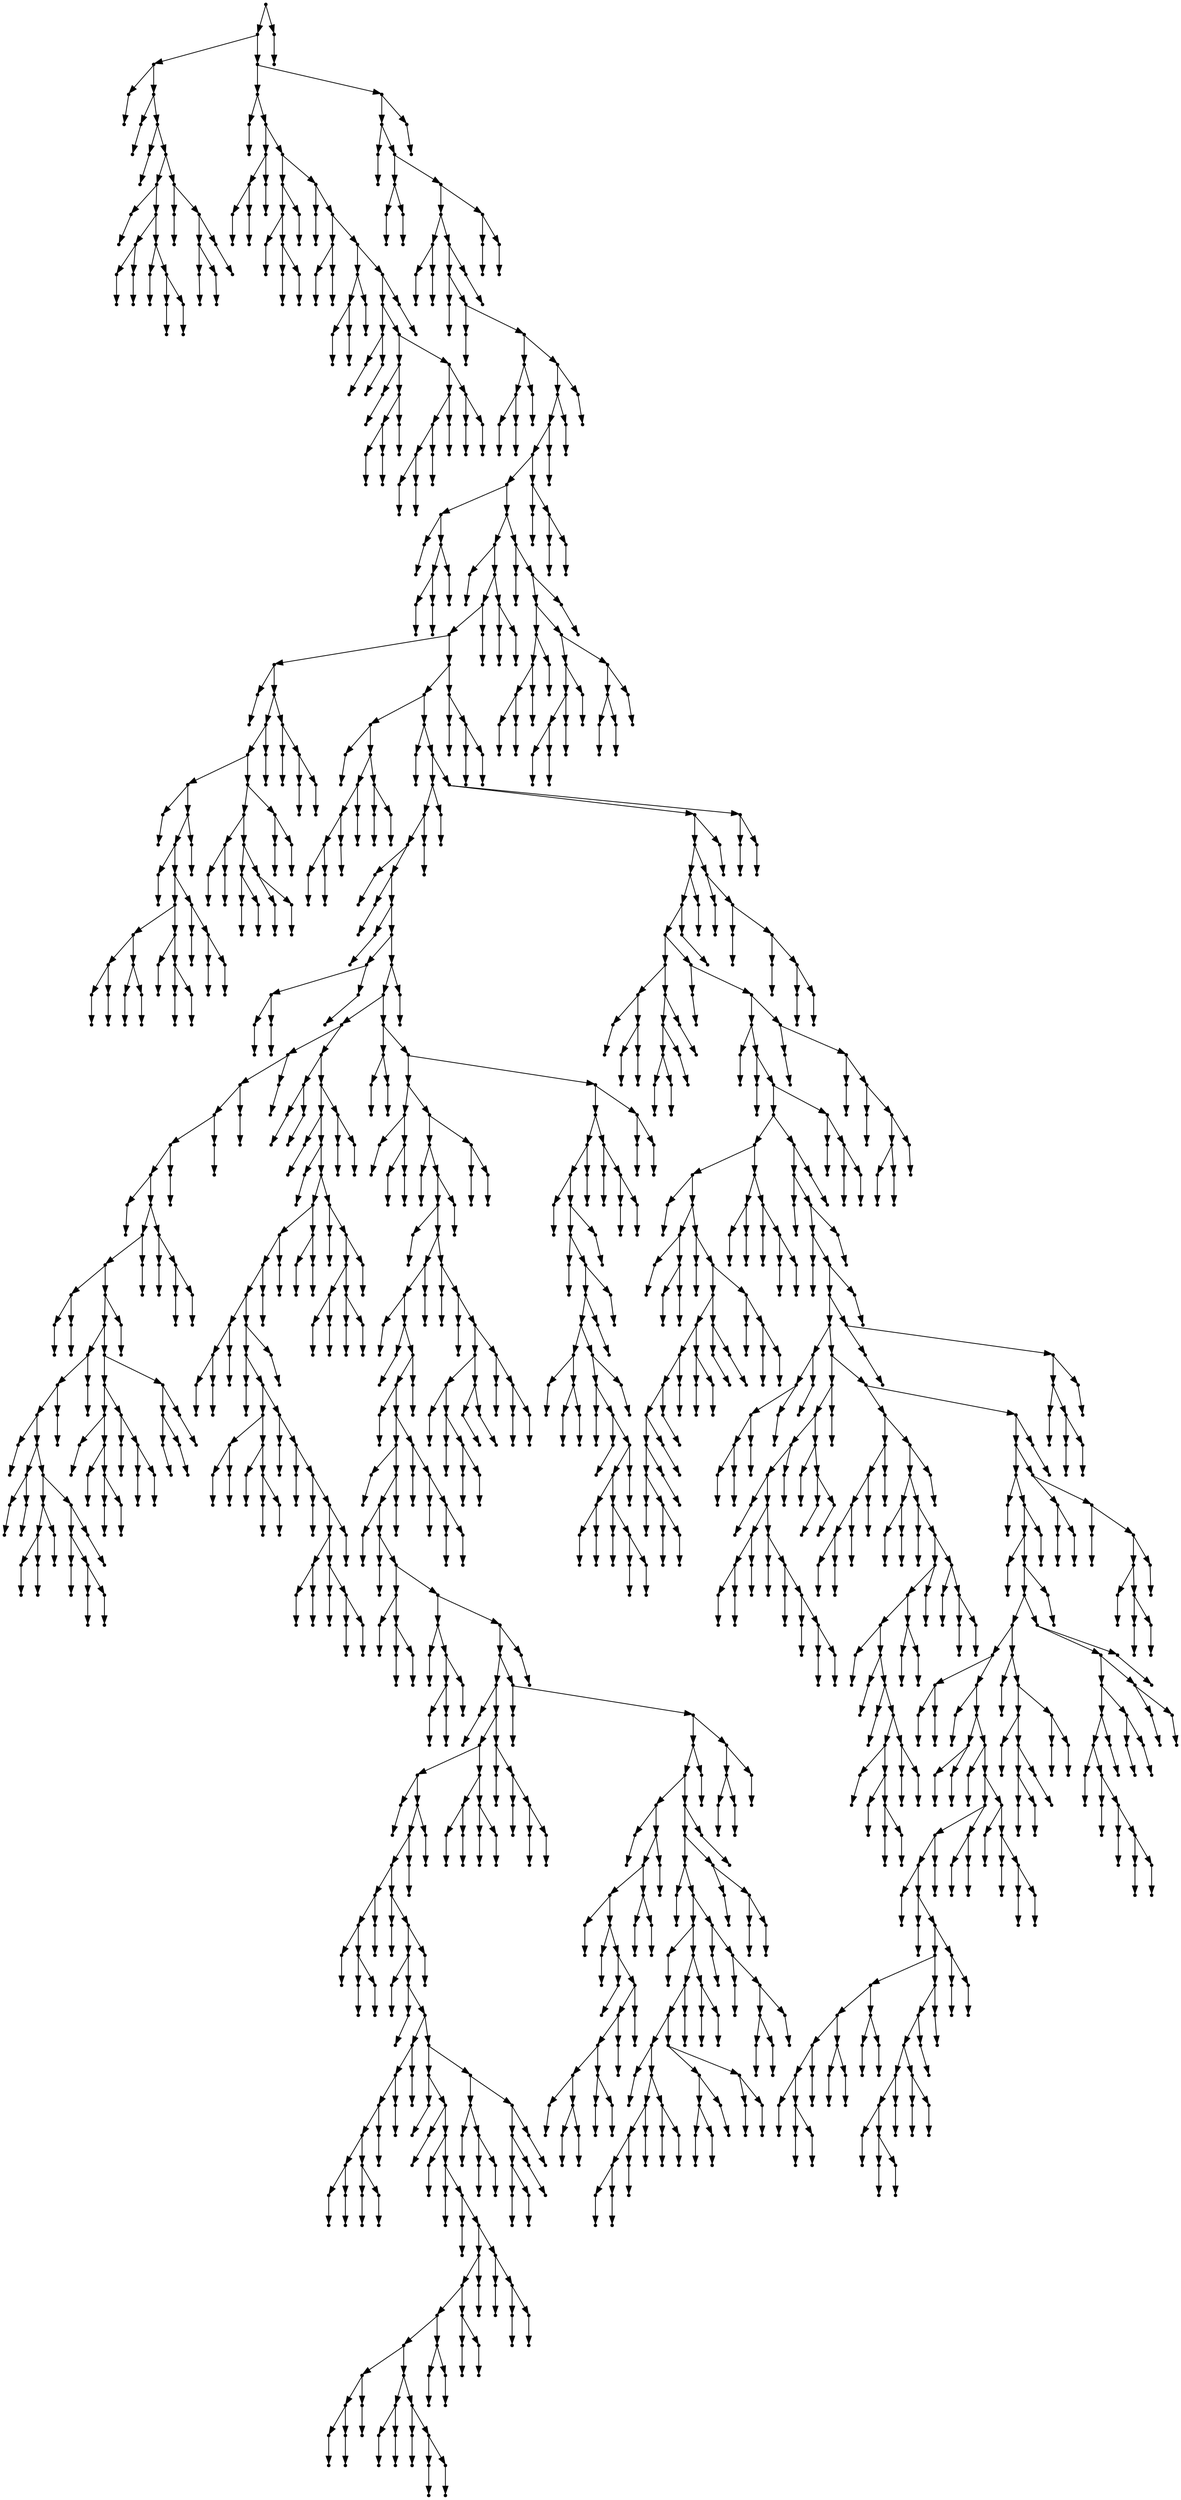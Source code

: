 digraph {
  1591 [shape=point];
  1588 [shape=point];
  37 [shape=point];
  1 [shape=point];
  0 [shape=point];
  36 [shape=point];
  3 [shape=point];
  2 [shape=point];
  35 [shape=point];
  5 [shape=point];
  4 [shape=point];
  34 [shape=point];
  22 [shape=point];
  7 [shape=point];
  6 [shape=point];
  21 [shape=point];
  12 [shape=point];
  9 [shape=point];
  8 [shape=point];
  11 [shape=point];
  10 [shape=point];
  20 [shape=point];
  14 [shape=point];
  13 [shape=point];
  19 [shape=point];
  16 [shape=point];
  15 [shape=point];
  18 [shape=point];
  17 [shape=point];
  33 [shape=point];
  24 [shape=point];
  23 [shape=point];
  32 [shape=point];
  29 [shape=point];
  26 [shape=point];
  25 [shape=point];
  28 [shape=point];
  27 [shape=point];
  31 [shape=point];
  30 [shape=point];
  1587 [shape=point];
  117 [shape=point];
  39 [shape=point];
  38 [shape=point];
  116 [shape=point];
  47 [shape=point];
  44 [shape=point];
  41 [shape=point];
  40 [shape=point];
  43 [shape=point];
  42 [shape=point];
  46 [shape=point];
  45 [shape=point];
  115 [shape=point];
  58 [shape=point];
  55 [shape=point];
  49 [shape=point];
  48 [shape=point];
  54 [shape=point];
  51 [shape=point];
  50 [shape=point];
  53 [shape=point];
  52 [shape=point];
  57 [shape=point];
  56 [shape=point];
  114 [shape=point];
  60 [shape=point];
  59 [shape=point];
  113 [shape=point];
  65 [shape=point];
  62 [shape=point];
  61 [shape=point];
  64 [shape=point];
  63 [shape=point];
  112 [shape=point];
  73 [shape=point];
  70 [shape=point];
  67 [shape=point];
  66 [shape=point];
  69 [shape=point];
  68 [shape=point];
  72 [shape=point];
  71 [shape=point];
  111 [shape=point];
  108 [shape=point];
  78 [shape=point];
  75 [shape=point];
  74 [shape=point];
  77 [shape=point];
  76 [shape=point];
  107 [shape=point];
  89 [shape=point];
  80 [shape=point];
  79 [shape=point];
  88 [shape=point];
  85 [shape=point];
  82 [shape=point];
  81 [shape=point];
  84 [shape=point];
  83 [shape=point];
  87 [shape=point];
  86 [shape=point];
  106 [shape=point];
  100 [shape=point];
  97 [shape=point];
  94 [shape=point];
  91 [shape=point];
  90 [shape=point];
  93 [shape=point];
  92 [shape=point];
  96 [shape=point];
  95 [shape=point];
  99 [shape=point];
  98 [shape=point];
  105 [shape=point];
  102 [shape=point];
  101 [shape=point];
  104 [shape=point];
  103 [shape=point];
  110 [shape=point];
  109 [shape=point];
  1586 [shape=point];
  1583 [shape=point];
  119 [shape=point];
  118 [shape=point];
  1582 [shape=point];
  124 [shape=point];
  121 [shape=point];
  120 [shape=point];
  123 [shape=point];
  122 [shape=point];
  1581 [shape=point];
  1575 [shape=point];
  129 [shape=point];
  126 [shape=point];
  125 [shape=point];
  128 [shape=point];
  127 [shape=point];
  1574 [shape=point];
  1571 [shape=point];
  131 [shape=point];
  130 [shape=point];
  1570 [shape=point];
  133 [shape=point];
  132 [shape=point];
  1569 [shape=point];
  141 [shape=point];
  138 [shape=point];
  135 [shape=point];
  134 [shape=point];
  137 [shape=point];
  136 [shape=point];
  140 [shape=point];
  139 [shape=point];
  1568 [shape=point];
  1565 [shape=point];
  1562 [shape=point];
  1559 [shape=point];
  1550 [shape=point];
  152 [shape=point];
  143 [shape=point];
  142 [shape=point];
  151 [shape=point];
  148 [shape=point];
  145 [shape=point];
  144 [shape=point];
  147 [shape=point];
  146 [shape=point];
  150 [shape=point];
  149 [shape=point];
  1549 [shape=point];
  1510 [shape=point];
  154 [shape=point];
  153 [shape=point];
  1509 [shape=point];
  1503 [shape=point];
  1500 [shape=point];
  231 [shape=point];
  156 [shape=point];
  155 [shape=point];
  230 [shape=point];
  221 [shape=point];
  218 [shape=point];
  194 [shape=point];
  158 [shape=point];
  157 [shape=point];
  193 [shape=point];
  190 [shape=point];
  160 [shape=point];
  159 [shape=point];
  189 [shape=point];
  180 [shape=point];
  171 [shape=point];
  165 [shape=point];
  162 [shape=point];
  161 [shape=point];
  164 [shape=point];
  163 [shape=point];
  170 [shape=point];
  167 [shape=point];
  166 [shape=point];
  169 [shape=point];
  168 [shape=point];
  179 [shape=point];
  173 [shape=point];
  172 [shape=point];
  178 [shape=point];
  175 [shape=point];
  174 [shape=point];
  177 [shape=point];
  176 [shape=point];
  188 [shape=point];
  182 [shape=point];
  181 [shape=point];
  187 [shape=point];
  184 [shape=point];
  183 [shape=point];
  186 [shape=point];
  185 [shape=point];
  192 [shape=point];
  191 [shape=point];
  217 [shape=point];
  211 [shape=point];
  199 [shape=point];
  196 [shape=point];
  195 [shape=point];
  198 [shape=point];
  197 [shape=point];
  210 [shape=point];
  204 [shape=point];
  201 [shape=point];
  200 [shape=point];
  203 [shape=point];
  202 [shape=point];
  209 [shape=point];
  206 [shape=point];
  205 [shape=point];
  208 [shape=point];
  207 [shape=point];
  216 [shape=point];
  213 [shape=point];
  212 [shape=point];
  215 [shape=point];
  214 [shape=point];
  220 [shape=point];
  219 [shape=point];
  229 [shape=point];
  223 [shape=point];
  222 [shape=point];
  228 [shape=point];
  225 [shape=point];
  224 [shape=point];
  227 [shape=point];
  226 [shape=point];
  1499 [shape=point];
  1490 [shape=point];
  251 [shape=point];
  233 [shape=point];
  232 [shape=point];
  250 [shape=point];
  244 [shape=point];
  241 [shape=point];
  238 [shape=point];
  235 [shape=point];
  234 [shape=point];
  237 [shape=point];
  236 [shape=point];
  240 [shape=point];
  239 [shape=point];
  243 [shape=point];
  242 [shape=point];
  249 [shape=point];
  246 [shape=point];
  245 [shape=point];
  248 [shape=point];
  247 [shape=point];
  1489 [shape=point];
  253 [shape=point];
  252 [shape=point];
  1488 [shape=point];
  981 [shape=point];
  978 [shape=point];
  975 [shape=point];
  255 [shape=point];
  254 [shape=point];
  974 [shape=point];
  257 [shape=point];
  256 [shape=point];
  973 [shape=point];
  259 [shape=point];
  258 [shape=point];
  972 [shape=point];
  267 [shape=point];
  264 [shape=point];
  261 [shape=point];
  260 [shape=point];
  263 [shape=point];
  262 [shape=point];
  266 [shape=point];
  265 [shape=point];
  971 [shape=point];
  968 [shape=point];
  473 [shape=point];
  368 [shape=point];
  365 [shape=point];
  362 [shape=point];
  359 [shape=point];
  356 [shape=point];
  269 [shape=point];
  268 [shape=point];
  355 [shape=point];
  346 [shape=point];
  343 [shape=point];
  274 [shape=point];
  271 [shape=point];
  270 [shape=point];
  273 [shape=point];
  272 [shape=point];
  342 [shape=point];
  339 [shape=point];
  309 [shape=point];
  306 [shape=point];
  303 [shape=point];
  276 [shape=point];
  275 [shape=point];
  302 [shape=point];
  281 [shape=point];
  278 [shape=point];
  277 [shape=point];
  280 [shape=point];
  279 [shape=point];
  301 [shape=point];
  289 [shape=point];
  286 [shape=point];
  283 [shape=point];
  282 [shape=point];
  285 [shape=point];
  284 [shape=point];
  288 [shape=point];
  287 [shape=point];
  300 [shape=point];
  297 [shape=point];
  291 [shape=point];
  290 [shape=point];
  296 [shape=point];
  293 [shape=point];
  292 [shape=point];
  295 [shape=point];
  294 [shape=point];
  299 [shape=point];
  298 [shape=point];
  305 [shape=point];
  304 [shape=point];
  308 [shape=point];
  307 [shape=point];
  338 [shape=point];
  329 [shape=point];
  320 [shape=point];
  311 [shape=point];
  310 [shape=point];
  319 [shape=point];
  313 [shape=point];
  312 [shape=point];
  318 [shape=point];
  315 [shape=point];
  314 [shape=point];
  317 [shape=point];
  316 [shape=point];
  328 [shape=point];
  322 [shape=point];
  321 [shape=point];
  327 [shape=point];
  324 [shape=point];
  323 [shape=point];
  326 [shape=point];
  325 [shape=point];
  337 [shape=point];
  334 [shape=point];
  331 [shape=point];
  330 [shape=point];
  333 [shape=point];
  332 [shape=point];
  336 [shape=point];
  335 [shape=point];
  341 [shape=point];
  340 [shape=point];
  345 [shape=point];
  344 [shape=point];
  354 [shape=point];
  348 [shape=point];
  347 [shape=point];
  353 [shape=point];
  350 [shape=point];
  349 [shape=point];
  352 [shape=point];
  351 [shape=point];
  358 [shape=point];
  357 [shape=point];
  361 [shape=point];
  360 [shape=point];
  364 [shape=point];
  363 [shape=point];
  367 [shape=point];
  366 [shape=point];
  472 [shape=point];
  373 [shape=point];
  370 [shape=point];
  369 [shape=point];
  372 [shape=point];
  371 [shape=point];
  471 [shape=point];
  465 [shape=point];
  375 [shape=point];
  374 [shape=point];
  464 [shape=point];
  377 [shape=point];
  376 [shape=point];
  463 [shape=point];
  445 [shape=point];
  439 [shape=point];
  436 [shape=point];
  433 [shape=point];
  385 [shape=point];
  382 [shape=point];
  379 [shape=point];
  378 [shape=point];
  381 [shape=point];
  380 [shape=point];
  384 [shape=point];
  383 [shape=point];
  432 [shape=point];
  429 [shape=point];
  387 [shape=point];
  386 [shape=point];
  428 [shape=point];
  401 [shape=point];
  392 [shape=point];
  389 [shape=point];
  388 [shape=point];
  391 [shape=point];
  390 [shape=point];
  400 [shape=point];
  394 [shape=point];
  393 [shape=point];
  399 [shape=point];
  396 [shape=point];
  395 [shape=point];
  398 [shape=point];
  397 [shape=point];
  427 [shape=point];
  403 [shape=point];
  402 [shape=point];
  426 [shape=point];
  405 [shape=point];
  404 [shape=point];
  425 [shape=point];
  407 [shape=point];
  406 [shape=point];
  424 [shape=point];
  421 [shape=point];
  412 [shape=point];
  409 [shape=point];
  408 [shape=point];
  411 [shape=point];
  410 [shape=point];
  420 [shape=point];
  414 [shape=point];
  413 [shape=point];
  419 [shape=point];
  416 [shape=point];
  415 [shape=point];
  418 [shape=point];
  417 [shape=point];
  423 [shape=point];
  422 [shape=point];
  431 [shape=point];
  430 [shape=point];
  435 [shape=point];
  434 [shape=point];
  438 [shape=point];
  437 [shape=point];
  444 [shape=point];
  441 [shape=point];
  440 [shape=point];
  443 [shape=point];
  442 [shape=point];
  462 [shape=point];
  447 [shape=point];
  446 [shape=point];
  461 [shape=point];
  458 [shape=point];
  452 [shape=point];
  449 [shape=point];
  448 [shape=point];
  451 [shape=point];
  450 [shape=point];
  457 [shape=point];
  454 [shape=point];
  453 [shape=point];
  456 [shape=point];
  455 [shape=point];
  460 [shape=point];
  459 [shape=point];
  470 [shape=point];
  467 [shape=point];
  466 [shape=point];
  469 [shape=point];
  468 [shape=point];
  967 [shape=point];
  478 [shape=point];
  475 [shape=point];
  474 [shape=point];
  477 [shape=point];
  476 [shape=point];
  966 [shape=point];
  897 [shape=point];
  486 [shape=point];
  480 [shape=point];
  479 [shape=point];
  485 [shape=point];
  482 [shape=point];
  481 [shape=point];
  484 [shape=point];
  483 [shape=point];
  896 [shape=point];
  890 [shape=point];
  488 [shape=point];
  487 [shape=point];
  889 [shape=point];
  886 [shape=point];
  490 [shape=point];
  489 [shape=point];
  885 [shape=point];
  852 [shape=point];
  849 [shape=point];
  492 [shape=point];
  491 [shape=point];
  848 [shape=point];
  494 [shape=point];
  493 [shape=point];
  847 [shape=point];
  844 [shape=point];
  496 [shape=point];
  495 [shape=point];
  843 [shape=point];
  831 [shape=point];
  498 [shape=point];
  497 [shape=point];
  830 [shape=point];
  827 [shape=point];
  500 [shape=point];
  499 [shape=point];
  826 [shape=point];
  502 [shape=point];
  501 [shape=point];
  825 [shape=point];
  510 [shape=point];
  504 [shape=point];
  503 [shape=point];
  509 [shape=point];
  506 [shape=point];
  505 [shape=point];
  508 [shape=point];
  507 [shape=point];
  824 [shape=point];
  521 [shape=point];
  512 [shape=point];
  511 [shape=point];
  520 [shape=point];
  517 [shape=point];
  514 [shape=point];
  513 [shape=point];
  516 [shape=point];
  515 [shape=point];
  519 [shape=point];
  518 [shape=point];
  823 [shape=point];
  820 [shape=point];
  685 [shape=point];
  523 [shape=point];
  522 [shape=point];
  684 [shape=point];
  672 [shape=point];
  660 [shape=point];
  525 [shape=point];
  524 [shape=point];
  659 [shape=point];
  656 [shape=point];
  653 [shape=point];
  536 [shape=point];
  533 [shape=point];
  527 [shape=point];
  526 [shape=point];
  532 [shape=point];
  529 [shape=point];
  528 [shape=point];
  531 [shape=point];
  530 [shape=point];
  535 [shape=point];
  534 [shape=point];
  652 [shape=point];
  538 [shape=point];
  537 [shape=point];
  651 [shape=point];
  648 [shape=point];
  540 [shape=point];
  539 [shape=point];
  647 [shape=point];
  542 [shape=point];
  541 [shape=point];
  646 [shape=point];
  562 [shape=point];
  559 [shape=point];
  556 [shape=point];
  553 [shape=point];
  547 [shape=point];
  544 [shape=point];
  543 [shape=point];
  546 [shape=point];
  545 [shape=point];
  552 [shape=point];
  549 [shape=point];
  548 [shape=point];
  551 [shape=point];
  550 [shape=point];
  555 [shape=point];
  554 [shape=point];
  558 [shape=point];
  557 [shape=point];
  561 [shape=point];
  560 [shape=point];
  645 [shape=point];
  624 [shape=point];
  564 [shape=point];
  563 [shape=point];
  623 [shape=point];
  566 [shape=point];
  565 [shape=point];
  622 [shape=point];
  568 [shape=point];
  567 [shape=point];
  621 [shape=point];
  570 [shape=point];
  569 [shape=point];
  620 [shape=point];
  572 [shape=point];
  571 [shape=point];
  619 [shape=point];
  610 [shape=point];
  607 [shape=point];
  601 [shape=point];
  595 [shape=point];
  580 [shape=point];
  577 [shape=point];
  574 [shape=point];
  573 [shape=point];
  576 [shape=point];
  575 [shape=point];
  579 [shape=point];
  578 [shape=point];
  594 [shape=point];
  585 [shape=point];
  582 [shape=point];
  581 [shape=point];
  584 [shape=point];
  583 [shape=point];
  593 [shape=point];
  587 [shape=point];
  586 [shape=point];
  592 [shape=point];
  589 [shape=point];
  588 [shape=point];
  591 [shape=point];
  590 [shape=point];
  600 [shape=point];
  597 [shape=point];
  596 [shape=point];
  599 [shape=point];
  598 [shape=point];
  606 [shape=point];
  603 [shape=point];
  602 [shape=point];
  605 [shape=point];
  604 [shape=point];
  609 [shape=point];
  608 [shape=point];
  618 [shape=point];
  612 [shape=point];
  611 [shape=point];
  617 [shape=point];
  614 [shape=point];
  613 [shape=point];
  616 [shape=point];
  615 [shape=point];
  644 [shape=point];
  632 [shape=point];
  626 [shape=point];
  625 [shape=point];
  631 [shape=point];
  628 [shape=point];
  627 [shape=point];
  630 [shape=point];
  629 [shape=point];
  643 [shape=point];
  640 [shape=point];
  637 [shape=point];
  634 [shape=point];
  633 [shape=point];
  636 [shape=point];
  635 [shape=point];
  639 [shape=point];
  638 [shape=point];
  642 [shape=point];
  641 [shape=point];
  650 [shape=point];
  649 [shape=point];
  655 [shape=point];
  654 [shape=point];
  658 [shape=point];
  657 [shape=point];
  671 [shape=point];
  665 [shape=point];
  662 [shape=point];
  661 [shape=point];
  664 [shape=point];
  663 [shape=point];
  670 [shape=point];
  667 [shape=point];
  666 [shape=point];
  669 [shape=point];
  668 [shape=point];
  683 [shape=point];
  674 [shape=point];
  673 [shape=point];
  682 [shape=point];
  676 [shape=point];
  675 [shape=point];
  681 [shape=point];
  678 [shape=point];
  677 [shape=point];
  680 [shape=point];
  679 [shape=point];
  819 [shape=point];
  687 [shape=point];
  686 [shape=point];
  818 [shape=point];
  809 [shape=point];
  806 [shape=point];
  728 [shape=point];
  689 [shape=point];
  688 [shape=point];
  727 [shape=point];
  724 [shape=point];
  718 [shape=point];
  691 [shape=point];
  690 [shape=point];
  717 [shape=point];
  693 [shape=point];
  692 [shape=point];
  716 [shape=point];
  695 [shape=point];
  694 [shape=point];
  715 [shape=point];
  712 [shape=point];
  709 [shape=point];
  703 [shape=point];
  697 [shape=point];
  696 [shape=point];
  702 [shape=point];
  699 [shape=point];
  698 [shape=point];
  701 [shape=point];
  700 [shape=point];
  708 [shape=point];
  705 [shape=point];
  704 [shape=point];
  707 [shape=point];
  706 [shape=point];
  711 [shape=point];
  710 [shape=point];
  714 [shape=point];
  713 [shape=point];
  723 [shape=point];
  720 [shape=point];
  719 [shape=point];
  722 [shape=point];
  721 [shape=point];
  726 [shape=point];
  725 [shape=point];
  805 [shape=point];
  802 [shape=point];
  793 [shape=point];
  730 [shape=point];
  729 [shape=point];
  792 [shape=point];
  777 [shape=point];
  732 [shape=point];
  731 [shape=point];
  776 [shape=point];
  770 [shape=point];
  767 [shape=point];
  752 [shape=point];
  734 [shape=point];
  733 [shape=point];
  751 [shape=point];
  745 [shape=point];
  742 [shape=point];
  739 [shape=point];
  736 [shape=point];
  735 [shape=point];
  738 [shape=point];
  737 [shape=point];
  741 [shape=point];
  740 [shape=point];
  744 [shape=point];
  743 [shape=point];
  750 [shape=point];
  747 [shape=point];
  746 [shape=point];
  749 [shape=point];
  748 [shape=point];
  766 [shape=point];
  760 [shape=point];
  757 [shape=point];
  754 [shape=point];
  753 [shape=point];
  756 [shape=point];
  755 [shape=point];
  759 [shape=point];
  758 [shape=point];
  765 [shape=point];
  762 [shape=point];
  761 [shape=point];
  764 [shape=point];
  763 [shape=point];
  769 [shape=point];
  768 [shape=point];
  775 [shape=point];
  772 [shape=point];
  771 [shape=point];
  774 [shape=point];
  773 [shape=point];
  791 [shape=point];
  779 [shape=point];
  778 [shape=point];
  790 [shape=point];
  781 [shape=point];
  780 [shape=point];
  789 [shape=point];
  786 [shape=point];
  783 [shape=point];
  782 [shape=point];
  785 [shape=point];
  784 [shape=point];
  788 [shape=point];
  787 [shape=point];
  801 [shape=point];
  795 [shape=point];
  794 [shape=point];
  800 [shape=point];
  797 [shape=point];
  796 [shape=point];
  799 [shape=point];
  798 [shape=point];
  804 [shape=point];
  803 [shape=point];
  808 [shape=point];
  807 [shape=point];
  817 [shape=point];
  814 [shape=point];
  811 [shape=point];
  810 [shape=point];
  813 [shape=point];
  812 [shape=point];
  816 [shape=point];
  815 [shape=point];
  822 [shape=point];
  821 [shape=point];
  829 [shape=point];
  828 [shape=point];
  842 [shape=point];
  833 [shape=point];
  832 [shape=point];
  841 [shape=point];
  835 [shape=point];
  834 [shape=point];
  840 [shape=point];
  837 [shape=point];
  836 [shape=point];
  839 [shape=point];
  838 [shape=point];
  846 [shape=point];
  845 [shape=point];
  851 [shape=point];
  850 [shape=point];
  884 [shape=point];
  854 [shape=point];
  853 [shape=point];
  883 [shape=point];
  856 [shape=point];
  855 [shape=point];
  882 [shape=point];
  873 [shape=point];
  867 [shape=point];
  858 [shape=point];
  857 [shape=point];
  866 [shape=point];
  860 [shape=point];
  859 [shape=point];
  865 [shape=point];
  862 [shape=point];
  861 [shape=point];
  864 [shape=point];
  863 [shape=point];
  872 [shape=point];
  869 [shape=point];
  868 [shape=point];
  871 [shape=point];
  870 [shape=point];
  881 [shape=point];
  875 [shape=point];
  874 [shape=point];
  880 [shape=point];
  877 [shape=point];
  876 [shape=point];
  879 [shape=point];
  878 [shape=point];
  888 [shape=point];
  887 [shape=point];
  895 [shape=point];
  892 [shape=point];
  891 [shape=point];
  894 [shape=point];
  893 [shape=point];
  965 [shape=point];
  959 [shape=point];
  950 [shape=point];
  947 [shape=point];
  899 [shape=point];
  898 [shape=point];
  946 [shape=point];
  943 [shape=point];
  901 [shape=point];
  900 [shape=point];
  942 [shape=point];
  939 [shape=point];
  936 [shape=point];
  909 [shape=point];
  903 [shape=point];
  902 [shape=point];
  908 [shape=point];
  905 [shape=point];
  904 [shape=point];
  907 [shape=point];
  906 [shape=point];
  935 [shape=point];
  932 [shape=point];
  911 [shape=point];
  910 [shape=point];
  931 [shape=point];
  913 [shape=point];
  912 [shape=point];
  930 [shape=point];
  927 [shape=point];
  918 [shape=point];
  915 [shape=point];
  914 [shape=point];
  917 [shape=point];
  916 [shape=point];
  926 [shape=point];
  920 [shape=point];
  919 [shape=point];
  925 [shape=point];
  922 [shape=point];
  921 [shape=point];
  924 [shape=point];
  923 [shape=point];
  929 [shape=point];
  928 [shape=point];
  934 [shape=point];
  933 [shape=point];
  938 [shape=point];
  937 [shape=point];
  941 [shape=point];
  940 [shape=point];
  945 [shape=point];
  944 [shape=point];
  949 [shape=point];
  948 [shape=point];
  958 [shape=point];
  952 [shape=point];
  951 [shape=point];
  957 [shape=point];
  954 [shape=point];
  953 [shape=point];
  956 [shape=point];
  955 [shape=point];
  964 [shape=point];
  961 [shape=point];
  960 [shape=point];
  963 [shape=point];
  962 [shape=point];
  970 [shape=point];
  969 [shape=point];
  977 [shape=point];
  976 [shape=point];
  980 [shape=point];
  979 [shape=point];
  1487 [shape=point];
  1481 [shape=point];
  1478 [shape=point];
  1463 [shape=point];
  1460 [shape=point];
  1457 [shape=point];
  1001 [shape=point];
  989 [shape=point];
  983 [shape=point];
  982 [shape=point];
  988 [shape=point];
  985 [shape=point];
  984 [shape=point];
  987 [shape=point];
  986 [shape=point];
  1000 [shape=point];
  997 [shape=point];
  994 [shape=point];
  991 [shape=point];
  990 [shape=point];
  993 [shape=point];
  992 [shape=point];
  996 [shape=point];
  995 [shape=point];
  999 [shape=point];
  998 [shape=point];
  1456 [shape=point];
  1003 [shape=point];
  1002 [shape=point];
  1455 [shape=point];
  1437 [shape=point];
  1005 [shape=point];
  1004 [shape=point];
  1436 [shape=point];
  1007 [shape=point];
  1006 [shape=point];
  1435 [shape=point];
  1426 [shape=point];
  1078 [shape=point];
  1063 [shape=point];
  1009 [shape=point];
  1008 [shape=point];
  1062 [shape=point];
  1017 [shape=point];
  1011 [shape=point];
  1010 [shape=point];
  1016 [shape=point];
  1013 [shape=point];
  1012 [shape=point];
  1015 [shape=point];
  1014 [shape=point];
  1061 [shape=point];
  1019 [shape=point];
  1018 [shape=point];
  1060 [shape=point];
  1051 [shape=point];
  1045 [shape=point];
  1039 [shape=point];
  1036 [shape=point];
  1033 [shape=point];
  1030 [shape=point];
  1027 [shape=point];
  1021 [shape=point];
  1020 [shape=point];
  1026 [shape=point];
  1023 [shape=point];
  1022 [shape=point];
  1025 [shape=point];
  1024 [shape=point];
  1029 [shape=point];
  1028 [shape=point];
  1032 [shape=point];
  1031 [shape=point];
  1035 [shape=point];
  1034 [shape=point];
  1038 [shape=point];
  1037 [shape=point];
  1044 [shape=point];
  1041 [shape=point];
  1040 [shape=point];
  1043 [shape=point];
  1042 [shape=point];
  1050 [shape=point];
  1047 [shape=point];
  1046 [shape=point];
  1049 [shape=point];
  1048 [shape=point];
  1059 [shape=point];
  1053 [shape=point];
  1052 [shape=point];
  1058 [shape=point];
  1055 [shape=point];
  1054 [shape=point];
  1057 [shape=point];
  1056 [shape=point];
  1077 [shape=point];
  1068 [shape=point];
  1065 [shape=point];
  1064 [shape=point];
  1067 [shape=point];
  1066 [shape=point];
  1076 [shape=point];
  1070 [shape=point];
  1069 [shape=point];
  1075 [shape=point];
  1072 [shape=point];
  1071 [shape=point];
  1074 [shape=point];
  1073 [shape=point];
  1425 [shape=point];
  1422 [shape=point];
  1080 [shape=point];
  1079 [shape=point];
  1421 [shape=point];
  1418 [shape=point];
  1082 [shape=point];
  1081 [shape=point];
  1417 [shape=point];
  1414 [shape=point];
  1399 [shape=point];
  1096 [shape=point];
  1093 [shape=point];
  1090 [shape=point];
  1087 [shape=point];
  1084 [shape=point];
  1083 [shape=point];
  1086 [shape=point];
  1085 [shape=point];
  1089 [shape=point];
  1088 [shape=point];
  1092 [shape=point];
  1091 [shape=point];
  1095 [shape=point];
  1094 [shape=point];
  1398 [shape=point];
  1137 [shape=point];
  1134 [shape=point];
  1125 [shape=point];
  1122 [shape=point];
  1098 [shape=point];
  1097 [shape=point];
  1121 [shape=point];
  1106 [shape=point];
  1103 [shape=point];
  1100 [shape=point];
  1099 [shape=point];
  1102 [shape=point];
  1101 [shape=point];
  1105 [shape=point];
  1104 [shape=point];
  1120 [shape=point];
  1108 [shape=point];
  1107 [shape=point];
  1119 [shape=point];
  1110 [shape=point];
  1109 [shape=point];
  1118 [shape=point];
  1112 [shape=point];
  1111 [shape=point];
  1117 [shape=point];
  1114 [shape=point];
  1113 [shape=point];
  1116 [shape=point];
  1115 [shape=point];
  1124 [shape=point];
  1123 [shape=point];
  1133 [shape=point];
  1127 [shape=point];
  1126 [shape=point];
  1132 [shape=point];
  1129 [shape=point];
  1128 [shape=point];
  1131 [shape=point];
  1130 [shape=point];
  1136 [shape=point];
  1135 [shape=point];
  1397 [shape=point];
  1208 [shape=point];
  1151 [shape=point];
  1148 [shape=point];
  1145 [shape=point];
  1142 [shape=point];
  1139 [shape=point];
  1138 [shape=point];
  1141 [shape=point];
  1140 [shape=point];
  1144 [shape=point];
  1143 [shape=point];
  1147 [shape=point];
  1146 [shape=point];
  1150 [shape=point];
  1149 [shape=point];
  1207 [shape=point];
  1204 [shape=point];
  1156 [shape=point];
  1153 [shape=point];
  1152 [shape=point];
  1155 [shape=point];
  1154 [shape=point];
  1203 [shape=point];
  1158 [shape=point];
  1157 [shape=point];
  1202 [shape=point];
  1193 [shape=point];
  1190 [shape=point];
  1184 [shape=point];
  1160 [shape=point];
  1159 [shape=point];
  1183 [shape=point];
  1162 [shape=point];
  1161 [shape=point];
  1182 [shape=point];
  1164 [shape=point];
  1163 [shape=point];
  1181 [shape=point];
  1175 [shape=point];
  1166 [shape=point];
  1165 [shape=point];
  1174 [shape=point];
  1168 [shape=point];
  1167 [shape=point];
  1173 [shape=point];
  1170 [shape=point];
  1169 [shape=point];
  1172 [shape=point];
  1171 [shape=point];
  1180 [shape=point];
  1177 [shape=point];
  1176 [shape=point];
  1179 [shape=point];
  1178 [shape=point];
  1189 [shape=point];
  1186 [shape=point];
  1185 [shape=point];
  1188 [shape=point];
  1187 [shape=point];
  1192 [shape=point];
  1191 [shape=point];
  1201 [shape=point];
  1195 [shape=point];
  1194 [shape=point];
  1200 [shape=point];
  1197 [shape=point];
  1196 [shape=point];
  1199 [shape=point];
  1198 [shape=point];
  1206 [shape=point];
  1205 [shape=point];
  1396 [shape=point];
  1393 [shape=point];
  1372 [shape=point];
  1210 [shape=point];
  1209 [shape=point];
  1371 [shape=point];
  1368 [shape=point];
  1212 [shape=point];
  1211 [shape=point];
  1367 [shape=point];
  1364 [shape=point];
  1331 [shape=point];
  1310 [shape=point];
  1217 [shape=point];
  1214 [shape=point];
  1213 [shape=point];
  1216 [shape=point];
  1215 [shape=point];
  1309 [shape=point];
  1219 [shape=point];
  1218 [shape=point];
  1308 [shape=point];
  1224 [shape=point];
  1221 [shape=point];
  1220 [shape=point];
  1223 [shape=point];
  1222 [shape=point];
  1307 [shape=point];
  1226 [shape=point];
  1225 [shape=point];
  1306 [shape=point];
  1294 [shape=point];
  1288 [shape=point];
  1285 [shape=point];
  1228 [shape=point];
  1227 [shape=point];
  1284 [shape=point];
  1230 [shape=point];
  1229 [shape=point];
  1283 [shape=point];
  1277 [shape=point];
  1253 [shape=point];
  1247 [shape=point];
  1241 [shape=point];
  1238 [shape=point];
  1232 [shape=point];
  1231 [shape=point];
  1237 [shape=point];
  1234 [shape=point];
  1233 [shape=point];
  1236 [shape=point];
  1235 [shape=point];
  1240 [shape=point];
  1239 [shape=point];
  1246 [shape=point];
  1243 [shape=point];
  1242 [shape=point];
  1245 [shape=point];
  1244 [shape=point];
  1252 [shape=point];
  1249 [shape=point];
  1248 [shape=point];
  1251 [shape=point];
  1250 [shape=point];
  1276 [shape=point];
  1273 [shape=point];
  1270 [shape=point];
  1264 [shape=point];
  1261 [shape=point];
  1255 [shape=point];
  1254 [shape=point];
  1260 [shape=point];
  1257 [shape=point];
  1256 [shape=point];
  1259 [shape=point];
  1258 [shape=point];
  1263 [shape=point];
  1262 [shape=point];
  1269 [shape=point];
  1266 [shape=point];
  1265 [shape=point];
  1268 [shape=point];
  1267 [shape=point];
  1272 [shape=point];
  1271 [shape=point];
  1275 [shape=point];
  1274 [shape=point];
  1282 [shape=point];
  1279 [shape=point];
  1278 [shape=point];
  1281 [shape=point];
  1280 [shape=point];
  1287 [shape=point];
  1286 [shape=point];
  1293 [shape=point];
  1290 [shape=point];
  1289 [shape=point];
  1292 [shape=point];
  1291 [shape=point];
  1305 [shape=point];
  1296 [shape=point];
  1295 [shape=point];
  1304 [shape=point];
  1298 [shape=point];
  1297 [shape=point];
  1303 [shape=point];
  1300 [shape=point];
  1299 [shape=point];
  1302 [shape=point];
  1301 [shape=point];
  1330 [shape=point];
  1312 [shape=point];
  1311 [shape=point];
  1329 [shape=point];
  1323 [shape=point];
  1314 [shape=point];
  1313 [shape=point];
  1322 [shape=point];
  1319 [shape=point];
  1316 [shape=point];
  1315 [shape=point];
  1318 [shape=point];
  1317 [shape=point];
  1321 [shape=point];
  1320 [shape=point];
  1328 [shape=point];
  1325 [shape=point];
  1324 [shape=point];
  1327 [shape=point];
  1326 [shape=point];
  1363 [shape=point];
  1360 [shape=point];
  1354 [shape=point];
  1348 [shape=point];
  1345 [shape=point];
  1333 [shape=point];
  1332 [shape=point];
  1344 [shape=point];
  1335 [shape=point];
  1334 [shape=point];
  1343 [shape=point];
  1337 [shape=point];
  1336 [shape=point];
  1342 [shape=point];
  1339 [shape=point];
  1338 [shape=point];
  1341 [shape=point];
  1340 [shape=point];
  1347 [shape=point];
  1346 [shape=point];
  1353 [shape=point];
  1350 [shape=point];
  1349 [shape=point];
  1352 [shape=point];
  1351 [shape=point];
  1359 [shape=point];
  1356 [shape=point];
  1355 [shape=point];
  1358 [shape=point];
  1357 [shape=point];
  1362 [shape=point];
  1361 [shape=point];
  1366 [shape=point];
  1365 [shape=point];
  1370 [shape=point];
  1369 [shape=point];
  1392 [shape=point];
  1377 [shape=point];
  1374 [shape=point];
  1373 [shape=point];
  1376 [shape=point];
  1375 [shape=point];
  1391 [shape=point];
  1379 [shape=point];
  1378 [shape=point];
  1390 [shape=point];
  1387 [shape=point];
  1381 [shape=point];
  1380 [shape=point];
  1386 [shape=point];
  1383 [shape=point];
  1382 [shape=point];
  1385 [shape=point];
  1384 [shape=point];
  1389 [shape=point];
  1388 [shape=point];
  1395 [shape=point];
  1394 [shape=point];
  1413 [shape=point];
  1401 [shape=point];
  1400 [shape=point];
  1412 [shape=point];
  1409 [shape=point];
  1403 [shape=point];
  1402 [shape=point];
  1408 [shape=point];
  1405 [shape=point];
  1404 [shape=point];
  1407 [shape=point];
  1406 [shape=point];
  1411 [shape=point];
  1410 [shape=point];
  1416 [shape=point];
  1415 [shape=point];
  1420 [shape=point];
  1419 [shape=point];
  1424 [shape=point];
  1423 [shape=point];
  1434 [shape=point];
  1428 [shape=point];
  1427 [shape=point];
  1433 [shape=point];
  1430 [shape=point];
  1429 [shape=point];
  1432 [shape=point];
  1431 [shape=point];
  1454 [shape=point];
  1439 [shape=point];
  1438 [shape=point];
  1453 [shape=point];
  1441 [shape=point];
  1440 [shape=point];
  1452 [shape=point];
  1443 [shape=point];
  1442 [shape=point];
  1451 [shape=point];
  1448 [shape=point];
  1445 [shape=point];
  1444 [shape=point];
  1447 [shape=point];
  1446 [shape=point];
  1450 [shape=point];
  1449 [shape=point];
  1459 [shape=point];
  1458 [shape=point];
  1462 [shape=point];
  1461 [shape=point];
  1477 [shape=point];
  1465 [shape=point];
  1464 [shape=point];
  1476 [shape=point];
  1467 [shape=point];
  1466 [shape=point];
  1475 [shape=point];
  1469 [shape=point];
  1468 [shape=point];
  1474 [shape=point];
  1471 [shape=point];
  1470 [shape=point];
  1473 [shape=point];
  1472 [shape=point];
  1480 [shape=point];
  1479 [shape=point];
  1486 [shape=point];
  1483 [shape=point];
  1482 [shape=point];
  1485 [shape=point];
  1484 [shape=point];
  1498 [shape=point];
  1492 [shape=point];
  1491 [shape=point];
  1497 [shape=point];
  1494 [shape=point];
  1493 [shape=point];
  1496 [shape=point];
  1495 [shape=point];
  1502 [shape=point];
  1501 [shape=point];
  1508 [shape=point];
  1505 [shape=point];
  1504 [shape=point];
  1507 [shape=point];
  1506 [shape=point];
  1548 [shape=point];
  1512 [shape=point];
  1511 [shape=point];
  1547 [shape=point];
  1544 [shape=point];
  1523 [shape=point];
  1520 [shape=point];
  1517 [shape=point];
  1514 [shape=point];
  1513 [shape=point];
  1516 [shape=point];
  1515 [shape=point];
  1519 [shape=point];
  1518 [shape=point];
  1522 [shape=point];
  1521 [shape=point];
  1543 [shape=point];
  1534 [shape=point];
  1531 [shape=point];
  1528 [shape=point];
  1525 [shape=point];
  1524 [shape=point];
  1527 [shape=point];
  1526 [shape=point];
  1530 [shape=point];
  1529 [shape=point];
  1533 [shape=point];
  1532 [shape=point];
  1542 [shape=point];
  1539 [shape=point];
  1536 [shape=point];
  1535 [shape=point];
  1538 [shape=point];
  1537 [shape=point];
  1541 [shape=point];
  1540 [shape=point];
  1546 [shape=point];
  1545 [shape=point];
  1558 [shape=point];
  1552 [shape=point];
  1551 [shape=point];
  1557 [shape=point];
  1554 [shape=point];
  1553 [shape=point];
  1556 [shape=point];
  1555 [shape=point];
  1561 [shape=point];
  1560 [shape=point];
  1564 [shape=point];
  1563 [shape=point];
  1567 [shape=point];
  1566 [shape=point];
  1573 [shape=point];
  1572 [shape=point];
  1580 [shape=point];
  1577 [shape=point];
  1576 [shape=point];
  1579 [shape=point];
  1578 [shape=point];
  1585 [shape=point];
  1584 [shape=point];
  1590 [shape=point];
  1589 [shape=point];
1591 -> 1588;
1588 -> 37;
37 -> 1;
1 -> 0;
37 -> 36;
36 -> 3;
3 -> 2;
36 -> 35;
35 -> 5;
5 -> 4;
35 -> 34;
34 -> 22;
22 -> 7;
7 -> 6;
22 -> 21;
21 -> 12;
12 -> 9;
9 -> 8;
12 -> 11;
11 -> 10;
21 -> 20;
20 -> 14;
14 -> 13;
20 -> 19;
19 -> 16;
16 -> 15;
19 -> 18;
18 -> 17;
34 -> 33;
33 -> 24;
24 -> 23;
33 -> 32;
32 -> 29;
29 -> 26;
26 -> 25;
29 -> 28;
28 -> 27;
32 -> 31;
31 -> 30;
1588 -> 1587;
1587 -> 117;
117 -> 39;
39 -> 38;
117 -> 116;
116 -> 47;
47 -> 44;
44 -> 41;
41 -> 40;
44 -> 43;
43 -> 42;
47 -> 46;
46 -> 45;
116 -> 115;
115 -> 58;
58 -> 55;
55 -> 49;
49 -> 48;
55 -> 54;
54 -> 51;
51 -> 50;
54 -> 53;
53 -> 52;
58 -> 57;
57 -> 56;
115 -> 114;
114 -> 60;
60 -> 59;
114 -> 113;
113 -> 65;
65 -> 62;
62 -> 61;
65 -> 64;
64 -> 63;
113 -> 112;
112 -> 73;
73 -> 70;
70 -> 67;
67 -> 66;
70 -> 69;
69 -> 68;
73 -> 72;
72 -> 71;
112 -> 111;
111 -> 108;
108 -> 78;
78 -> 75;
75 -> 74;
78 -> 77;
77 -> 76;
108 -> 107;
107 -> 89;
89 -> 80;
80 -> 79;
89 -> 88;
88 -> 85;
85 -> 82;
82 -> 81;
85 -> 84;
84 -> 83;
88 -> 87;
87 -> 86;
107 -> 106;
106 -> 100;
100 -> 97;
97 -> 94;
94 -> 91;
91 -> 90;
94 -> 93;
93 -> 92;
97 -> 96;
96 -> 95;
100 -> 99;
99 -> 98;
106 -> 105;
105 -> 102;
102 -> 101;
105 -> 104;
104 -> 103;
111 -> 110;
110 -> 109;
1587 -> 1586;
1586 -> 1583;
1583 -> 119;
119 -> 118;
1583 -> 1582;
1582 -> 124;
124 -> 121;
121 -> 120;
124 -> 123;
123 -> 122;
1582 -> 1581;
1581 -> 1575;
1575 -> 129;
129 -> 126;
126 -> 125;
129 -> 128;
128 -> 127;
1575 -> 1574;
1574 -> 1571;
1571 -> 131;
131 -> 130;
1571 -> 1570;
1570 -> 133;
133 -> 132;
1570 -> 1569;
1569 -> 141;
141 -> 138;
138 -> 135;
135 -> 134;
138 -> 137;
137 -> 136;
141 -> 140;
140 -> 139;
1569 -> 1568;
1568 -> 1565;
1565 -> 1562;
1562 -> 1559;
1559 -> 1550;
1550 -> 152;
152 -> 143;
143 -> 142;
152 -> 151;
151 -> 148;
148 -> 145;
145 -> 144;
148 -> 147;
147 -> 146;
151 -> 150;
150 -> 149;
1550 -> 1549;
1549 -> 1510;
1510 -> 154;
154 -> 153;
1510 -> 1509;
1509 -> 1503;
1503 -> 1500;
1500 -> 231;
231 -> 156;
156 -> 155;
231 -> 230;
230 -> 221;
221 -> 218;
218 -> 194;
194 -> 158;
158 -> 157;
194 -> 193;
193 -> 190;
190 -> 160;
160 -> 159;
190 -> 189;
189 -> 180;
180 -> 171;
171 -> 165;
165 -> 162;
162 -> 161;
165 -> 164;
164 -> 163;
171 -> 170;
170 -> 167;
167 -> 166;
170 -> 169;
169 -> 168;
180 -> 179;
179 -> 173;
173 -> 172;
179 -> 178;
178 -> 175;
175 -> 174;
178 -> 177;
177 -> 176;
189 -> 188;
188 -> 182;
182 -> 181;
188 -> 187;
187 -> 184;
184 -> 183;
187 -> 186;
186 -> 185;
193 -> 192;
192 -> 191;
218 -> 217;
217 -> 211;
211 -> 199;
199 -> 196;
196 -> 195;
199 -> 198;
198 -> 197;
211 -> 210;
210 -> 204;
204 -> 201;
201 -> 200;
204 -> 203;
203 -> 202;
210 -> 209;
209 -> 206;
206 -> 205;
209 -> 208;
208 -> 207;
217 -> 216;
216 -> 213;
213 -> 212;
216 -> 215;
215 -> 214;
221 -> 220;
220 -> 219;
230 -> 229;
229 -> 223;
223 -> 222;
229 -> 228;
228 -> 225;
225 -> 224;
228 -> 227;
227 -> 226;
1500 -> 1499;
1499 -> 1490;
1490 -> 251;
251 -> 233;
233 -> 232;
251 -> 250;
250 -> 244;
244 -> 241;
241 -> 238;
238 -> 235;
235 -> 234;
238 -> 237;
237 -> 236;
241 -> 240;
240 -> 239;
244 -> 243;
243 -> 242;
250 -> 249;
249 -> 246;
246 -> 245;
249 -> 248;
248 -> 247;
1490 -> 1489;
1489 -> 253;
253 -> 252;
1489 -> 1488;
1488 -> 981;
981 -> 978;
978 -> 975;
975 -> 255;
255 -> 254;
975 -> 974;
974 -> 257;
257 -> 256;
974 -> 973;
973 -> 259;
259 -> 258;
973 -> 972;
972 -> 267;
267 -> 264;
264 -> 261;
261 -> 260;
264 -> 263;
263 -> 262;
267 -> 266;
266 -> 265;
972 -> 971;
971 -> 968;
968 -> 473;
473 -> 368;
368 -> 365;
365 -> 362;
362 -> 359;
359 -> 356;
356 -> 269;
269 -> 268;
356 -> 355;
355 -> 346;
346 -> 343;
343 -> 274;
274 -> 271;
271 -> 270;
274 -> 273;
273 -> 272;
343 -> 342;
342 -> 339;
339 -> 309;
309 -> 306;
306 -> 303;
303 -> 276;
276 -> 275;
303 -> 302;
302 -> 281;
281 -> 278;
278 -> 277;
281 -> 280;
280 -> 279;
302 -> 301;
301 -> 289;
289 -> 286;
286 -> 283;
283 -> 282;
286 -> 285;
285 -> 284;
289 -> 288;
288 -> 287;
301 -> 300;
300 -> 297;
297 -> 291;
291 -> 290;
297 -> 296;
296 -> 293;
293 -> 292;
296 -> 295;
295 -> 294;
300 -> 299;
299 -> 298;
306 -> 305;
305 -> 304;
309 -> 308;
308 -> 307;
339 -> 338;
338 -> 329;
329 -> 320;
320 -> 311;
311 -> 310;
320 -> 319;
319 -> 313;
313 -> 312;
319 -> 318;
318 -> 315;
315 -> 314;
318 -> 317;
317 -> 316;
329 -> 328;
328 -> 322;
322 -> 321;
328 -> 327;
327 -> 324;
324 -> 323;
327 -> 326;
326 -> 325;
338 -> 337;
337 -> 334;
334 -> 331;
331 -> 330;
334 -> 333;
333 -> 332;
337 -> 336;
336 -> 335;
342 -> 341;
341 -> 340;
346 -> 345;
345 -> 344;
355 -> 354;
354 -> 348;
348 -> 347;
354 -> 353;
353 -> 350;
350 -> 349;
353 -> 352;
352 -> 351;
359 -> 358;
358 -> 357;
362 -> 361;
361 -> 360;
365 -> 364;
364 -> 363;
368 -> 367;
367 -> 366;
473 -> 472;
472 -> 373;
373 -> 370;
370 -> 369;
373 -> 372;
372 -> 371;
472 -> 471;
471 -> 465;
465 -> 375;
375 -> 374;
465 -> 464;
464 -> 377;
377 -> 376;
464 -> 463;
463 -> 445;
445 -> 439;
439 -> 436;
436 -> 433;
433 -> 385;
385 -> 382;
382 -> 379;
379 -> 378;
382 -> 381;
381 -> 380;
385 -> 384;
384 -> 383;
433 -> 432;
432 -> 429;
429 -> 387;
387 -> 386;
429 -> 428;
428 -> 401;
401 -> 392;
392 -> 389;
389 -> 388;
392 -> 391;
391 -> 390;
401 -> 400;
400 -> 394;
394 -> 393;
400 -> 399;
399 -> 396;
396 -> 395;
399 -> 398;
398 -> 397;
428 -> 427;
427 -> 403;
403 -> 402;
427 -> 426;
426 -> 405;
405 -> 404;
426 -> 425;
425 -> 407;
407 -> 406;
425 -> 424;
424 -> 421;
421 -> 412;
412 -> 409;
409 -> 408;
412 -> 411;
411 -> 410;
421 -> 420;
420 -> 414;
414 -> 413;
420 -> 419;
419 -> 416;
416 -> 415;
419 -> 418;
418 -> 417;
424 -> 423;
423 -> 422;
432 -> 431;
431 -> 430;
436 -> 435;
435 -> 434;
439 -> 438;
438 -> 437;
445 -> 444;
444 -> 441;
441 -> 440;
444 -> 443;
443 -> 442;
463 -> 462;
462 -> 447;
447 -> 446;
462 -> 461;
461 -> 458;
458 -> 452;
452 -> 449;
449 -> 448;
452 -> 451;
451 -> 450;
458 -> 457;
457 -> 454;
454 -> 453;
457 -> 456;
456 -> 455;
461 -> 460;
460 -> 459;
471 -> 470;
470 -> 467;
467 -> 466;
470 -> 469;
469 -> 468;
968 -> 967;
967 -> 478;
478 -> 475;
475 -> 474;
478 -> 477;
477 -> 476;
967 -> 966;
966 -> 897;
897 -> 486;
486 -> 480;
480 -> 479;
486 -> 485;
485 -> 482;
482 -> 481;
485 -> 484;
484 -> 483;
897 -> 896;
896 -> 890;
890 -> 488;
488 -> 487;
890 -> 889;
889 -> 886;
886 -> 490;
490 -> 489;
886 -> 885;
885 -> 852;
852 -> 849;
849 -> 492;
492 -> 491;
849 -> 848;
848 -> 494;
494 -> 493;
848 -> 847;
847 -> 844;
844 -> 496;
496 -> 495;
844 -> 843;
843 -> 831;
831 -> 498;
498 -> 497;
831 -> 830;
830 -> 827;
827 -> 500;
500 -> 499;
827 -> 826;
826 -> 502;
502 -> 501;
826 -> 825;
825 -> 510;
510 -> 504;
504 -> 503;
510 -> 509;
509 -> 506;
506 -> 505;
509 -> 508;
508 -> 507;
825 -> 824;
824 -> 521;
521 -> 512;
512 -> 511;
521 -> 520;
520 -> 517;
517 -> 514;
514 -> 513;
517 -> 516;
516 -> 515;
520 -> 519;
519 -> 518;
824 -> 823;
823 -> 820;
820 -> 685;
685 -> 523;
523 -> 522;
685 -> 684;
684 -> 672;
672 -> 660;
660 -> 525;
525 -> 524;
660 -> 659;
659 -> 656;
656 -> 653;
653 -> 536;
536 -> 533;
533 -> 527;
527 -> 526;
533 -> 532;
532 -> 529;
529 -> 528;
532 -> 531;
531 -> 530;
536 -> 535;
535 -> 534;
653 -> 652;
652 -> 538;
538 -> 537;
652 -> 651;
651 -> 648;
648 -> 540;
540 -> 539;
648 -> 647;
647 -> 542;
542 -> 541;
647 -> 646;
646 -> 562;
562 -> 559;
559 -> 556;
556 -> 553;
553 -> 547;
547 -> 544;
544 -> 543;
547 -> 546;
546 -> 545;
553 -> 552;
552 -> 549;
549 -> 548;
552 -> 551;
551 -> 550;
556 -> 555;
555 -> 554;
559 -> 558;
558 -> 557;
562 -> 561;
561 -> 560;
646 -> 645;
645 -> 624;
624 -> 564;
564 -> 563;
624 -> 623;
623 -> 566;
566 -> 565;
623 -> 622;
622 -> 568;
568 -> 567;
622 -> 621;
621 -> 570;
570 -> 569;
621 -> 620;
620 -> 572;
572 -> 571;
620 -> 619;
619 -> 610;
610 -> 607;
607 -> 601;
601 -> 595;
595 -> 580;
580 -> 577;
577 -> 574;
574 -> 573;
577 -> 576;
576 -> 575;
580 -> 579;
579 -> 578;
595 -> 594;
594 -> 585;
585 -> 582;
582 -> 581;
585 -> 584;
584 -> 583;
594 -> 593;
593 -> 587;
587 -> 586;
593 -> 592;
592 -> 589;
589 -> 588;
592 -> 591;
591 -> 590;
601 -> 600;
600 -> 597;
597 -> 596;
600 -> 599;
599 -> 598;
607 -> 606;
606 -> 603;
603 -> 602;
606 -> 605;
605 -> 604;
610 -> 609;
609 -> 608;
619 -> 618;
618 -> 612;
612 -> 611;
618 -> 617;
617 -> 614;
614 -> 613;
617 -> 616;
616 -> 615;
645 -> 644;
644 -> 632;
632 -> 626;
626 -> 625;
632 -> 631;
631 -> 628;
628 -> 627;
631 -> 630;
630 -> 629;
644 -> 643;
643 -> 640;
640 -> 637;
637 -> 634;
634 -> 633;
637 -> 636;
636 -> 635;
640 -> 639;
639 -> 638;
643 -> 642;
642 -> 641;
651 -> 650;
650 -> 649;
656 -> 655;
655 -> 654;
659 -> 658;
658 -> 657;
672 -> 671;
671 -> 665;
665 -> 662;
662 -> 661;
665 -> 664;
664 -> 663;
671 -> 670;
670 -> 667;
667 -> 666;
670 -> 669;
669 -> 668;
684 -> 683;
683 -> 674;
674 -> 673;
683 -> 682;
682 -> 676;
676 -> 675;
682 -> 681;
681 -> 678;
678 -> 677;
681 -> 680;
680 -> 679;
820 -> 819;
819 -> 687;
687 -> 686;
819 -> 818;
818 -> 809;
809 -> 806;
806 -> 728;
728 -> 689;
689 -> 688;
728 -> 727;
727 -> 724;
724 -> 718;
718 -> 691;
691 -> 690;
718 -> 717;
717 -> 693;
693 -> 692;
717 -> 716;
716 -> 695;
695 -> 694;
716 -> 715;
715 -> 712;
712 -> 709;
709 -> 703;
703 -> 697;
697 -> 696;
703 -> 702;
702 -> 699;
699 -> 698;
702 -> 701;
701 -> 700;
709 -> 708;
708 -> 705;
705 -> 704;
708 -> 707;
707 -> 706;
712 -> 711;
711 -> 710;
715 -> 714;
714 -> 713;
724 -> 723;
723 -> 720;
720 -> 719;
723 -> 722;
722 -> 721;
727 -> 726;
726 -> 725;
806 -> 805;
805 -> 802;
802 -> 793;
793 -> 730;
730 -> 729;
793 -> 792;
792 -> 777;
777 -> 732;
732 -> 731;
777 -> 776;
776 -> 770;
770 -> 767;
767 -> 752;
752 -> 734;
734 -> 733;
752 -> 751;
751 -> 745;
745 -> 742;
742 -> 739;
739 -> 736;
736 -> 735;
739 -> 738;
738 -> 737;
742 -> 741;
741 -> 740;
745 -> 744;
744 -> 743;
751 -> 750;
750 -> 747;
747 -> 746;
750 -> 749;
749 -> 748;
767 -> 766;
766 -> 760;
760 -> 757;
757 -> 754;
754 -> 753;
757 -> 756;
756 -> 755;
760 -> 759;
759 -> 758;
766 -> 765;
765 -> 762;
762 -> 761;
765 -> 764;
764 -> 763;
770 -> 769;
769 -> 768;
776 -> 775;
775 -> 772;
772 -> 771;
775 -> 774;
774 -> 773;
792 -> 791;
791 -> 779;
779 -> 778;
791 -> 790;
790 -> 781;
781 -> 780;
790 -> 789;
789 -> 786;
786 -> 783;
783 -> 782;
786 -> 785;
785 -> 784;
789 -> 788;
788 -> 787;
802 -> 801;
801 -> 795;
795 -> 794;
801 -> 800;
800 -> 797;
797 -> 796;
800 -> 799;
799 -> 798;
805 -> 804;
804 -> 803;
809 -> 808;
808 -> 807;
818 -> 817;
817 -> 814;
814 -> 811;
811 -> 810;
814 -> 813;
813 -> 812;
817 -> 816;
816 -> 815;
823 -> 822;
822 -> 821;
830 -> 829;
829 -> 828;
843 -> 842;
842 -> 833;
833 -> 832;
842 -> 841;
841 -> 835;
835 -> 834;
841 -> 840;
840 -> 837;
837 -> 836;
840 -> 839;
839 -> 838;
847 -> 846;
846 -> 845;
852 -> 851;
851 -> 850;
885 -> 884;
884 -> 854;
854 -> 853;
884 -> 883;
883 -> 856;
856 -> 855;
883 -> 882;
882 -> 873;
873 -> 867;
867 -> 858;
858 -> 857;
867 -> 866;
866 -> 860;
860 -> 859;
866 -> 865;
865 -> 862;
862 -> 861;
865 -> 864;
864 -> 863;
873 -> 872;
872 -> 869;
869 -> 868;
872 -> 871;
871 -> 870;
882 -> 881;
881 -> 875;
875 -> 874;
881 -> 880;
880 -> 877;
877 -> 876;
880 -> 879;
879 -> 878;
889 -> 888;
888 -> 887;
896 -> 895;
895 -> 892;
892 -> 891;
895 -> 894;
894 -> 893;
966 -> 965;
965 -> 959;
959 -> 950;
950 -> 947;
947 -> 899;
899 -> 898;
947 -> 946;
946 -> 943;
943 -> 901;
901 -> 900;
943 -> 942;
942 -> 939;
939 -> 936;
936 -> 909;
909 -> 903;
903 -> 902;
909 -> 908;
908 -> 905;
905 -> 904;
908 -> 907;
907 -> 906;
936 -> 935;
935 -> 932;
932 -> 911;
911 -> 910;
932 -> 931;
931 -> 913;
913 -> 912;
931 -> 930;
930 -> 927;
927 -> 918;
918 -> 915;
915 -> 914;
918 -> 917;
917 -> 916;
927 -> 926;
926 -> 920;
920 -> 919;
926 -> 925;
925 -> 922;
922 -> 921;
925 -> 924;
924 -> 923;
930 -> 929;
929 -> 928;
935 -> 934;
934 -> 933;
939 -> 938;
938 -> 937;
942 -> 941;
941 -> 940;
946 -> 945;
945 -> 944;
950 -> 949;
949 -> 948;
959 -> 958;
958 -> 952;
952 -> 951;
958 -> 957;
957 -> 954;
954 -> 953;
957 -> 956;
956 -> 955;
965 -> 964;
964 -> 961;
961 -> 960;
964 -> 963;
963 -> 962;
971 -> 970;
970 -> 969;
978 -> 977;
977 -> 976;
981 -> 980;
980 -> 979;
1488 -> 1487;
1487 -> 1481;
1481 -> 1478;
1478 -> 1463;
1463 -> 1460;
1460 -> 1457;
1457 -> 1001;
1001 -> 989;
989 -> 983;
983 -> 982;
989 -> 988;
988 -> 985;
985 -> 984;
988 -> 987;
987 -> 986;
1001 -> 1000;
1000 -> 997;
997 -> 994;
994 -> 991;
991 -> 990;
994 -> 993;
993 -> 992;
997 -> 996;
996 -> 995;
1000 -> 999;
999 -> 998;
1457 -> 1456;
1456 -> 1003;
1003 -> 1002;
1456 -> 1455;
1455 -> 1437;
1437 -> 1005;
1005 -> 1004;
1437 -> 1436;
1436 -> 1007;
1007 -> 1006;
1436 -> 1435;
1435 -> 1426;
1426 -> 1078;
1078 -> 1063;
1063 -> 1009;
1009 -> 1008;
1063 -> 1062;
1062 -> 1017;
1017 -> 1011;
1011 -> 1010;
1017 -> 1016;
1016 -> 1013;
1013 -> 1012;
1016 -> 1015;
1015 -> 1014;
1062 -> 1061;
1061 -> 1019;
1019 -> 1018;
1061 -> 1060;
1060 -> 1051;
1051 -> 1045;
1045 -> 1039;
1039 -> 1036;
1036 -> 1033;
1033 -> 1030;
1030 -> 1027;
1027 -> 1021;
1021 -> 1020;
1027 -> 1026;
1026 -> 1023;
1023 -> 1022;
1026 -> 1025;
1025 -> 1024;
1030 -> 1029;
1029 -> 1028;
1033 -> 1032;
1032 -> 1031;
1036 -> 1035;
1035 -> 1034;
1039 -> 1038;
1038 -> 1037;
1045 -> 1044;
1044 -> 1041;
1041 -> 1040;
1044 -> 1043;
1043 -> 1042;
1051 -> 1050;
1050 -> 1047;
1047 -> 1046;
1050 -> 1049;
1049 -> 1048;
1060 -> 1059;
1059 -> 1053;
1053 -> 1052;
1059 -> 1058;
1058 -> 1055;
1055 -> 1054;
1058 -> 1057;
1057 -> 1056;
1078 -> 1077;
1077 -> 1068;
1068 -> 1065;
1065 -> 1064;
1068 -> 1067;
1067 -> 1066;
1077 -> 1076;
1076 -> 1070;
1070 -> 1069;
1076 -> 1075;
1075 -> 1072;
1072 -> 1071;
1075 -> 1074;
1074 -> 1073;
1426 -> 1425;
1425 -> 1422;
1422 -> 1080;
1080 -> 1079;
1422 -> 1421;
1421 -> 1418;
1418 -> 1082;
1082 -> 1081;
1418 -> 1417;
1417 -> 1414;
1414 -> 1399;
1399 -> 1096;
1096 -> 1093;
1093 -> 1090;
1090 -> 1087;
1087 -> 1084;
1084 -> 1083;
1087 -> 1086;
1086 -> 1085;
1090 -> 1089;
1089 -> 1088;
1093 -> 1092;
1092 -> 1091;
1096 -> 1095;
1095 -> 1094;
1399 -> 1398;
1398 -> 1137;
1137 -> 1134;
1134 -> 1125;
1125 -> 1122;
1122 -> 1098;
1098 -> 1097;
1122 -> 1121;
1121 -> 1106;
1106 -> 1103;
1103 -> 1100;
1100 -> 1099;
1103 -> 1102;
1102 -> 1101;
1106 -> 1105;
1105 -> 1104;
1121 -> 1120;
1120 -> 1108;
1108 -> 1107;
1120 -> 1119;
1119 -> 1110;
1110 -> 1109;
1119 -> 1118;
1118 -> 1112;
1112 -> 1111;
1118 -> 1117;
1117 -> 1114;
1114 -> 1113;
1117 -> 1116;
1116 -> 1115;
1125 -> 1124;
1124 -> 1123;
1134 -> 1133;
1133 -> 1127;
1127 -> 1126;
1133 -> 1132;
1132 -> 1129;
1129 -> 1128;
1132 -> 1131;
1131 -> 1130;
1137 -> 1136;
1136 -> 1135;
1398 -> 1397;
1397 -> 1208;
1208 -> 1151;
1151 -> 1148;
1148 -> 1145;
1145 -> 1142;
1142 -> 1139;
1139 -> 1138;
1142 -> 1141;
1141 -> 1140;
1145 -> 1144;
1144 -> 1143;
1148 -> 1147;
1147 -> 1146;
1151 -> 1150;
1150 -> 1149;
1208 -> 1207;
1207 -> 1204;
1204 -> 1156;
1156 -> 1153;
1153 -> 1152;
1156 -> 1155;
1155 -> 1154;
1204 -> 1203;
1203 -> 1158;
1158 -> 1157;
1203 -> 1202;
1202 -> 1193;
1193 -> 1190;
1190 -> 1184;
1184 -> 1160;
1160 -> 1159;
1184 -> 1183;
1183 -> 1162;
1162 -> 1161;
1183 -> 1182;
1182 -> 1164;
1164 -> 1163;
1182 -> 1181;
1181 -> 1175;
1175 -> 1166;
1166 -> 1165;
1175 -> 1174;
1174 -> 1168;
1168 -> 1167;
1174 -> 1173;
1173 -> 1170;
1170 -> 1169;
1173 -> 1172;
1172 -> 1171;
1181 -> 1180;
1180 -> 1177;
1177 -> 1176;
1180 -> 1179;
1179 -> 1178;
1190 -> 1189;
1189 -> 1186;
1186 -> 1185;
1189 -> 1188;
1188 -> 1187;
1193 -> 1192;
1192 -> 1191;
1202 -> 1201;
1201 -> 1195;
1195 -> 1194;
1201 -> 1200;
1200 -> 1197;
1197 -> 1196;
1200 -> 1199;
1199 -> 1198;
1207 -> 1206;
1206 -> 1205;
1397 -> 1396;
1396 -> 1393;
1393 -> 1372;
1372 -> 1210;
1210 -> 1209;
1372 -> 1371;
1371 -> 1368;
1368 -> 1212;
1212 -> 1211;
1368 -> 1367;
1367 -> 1364;
1364 -> 1331;
1331 -> 1310;
1310 -> 1217;
1217 -> 1214;
1214 -> 1213;
1217 -> 1216;
1216 -> 1215;
1310 -> 1309;
1309 -> 1219;
1219 -> 1218;
1309 -> 1308;
1308 -> 1224;
1224 -> 1221;
1221 -> 1220;
1224 -> 1223;
1223 -> 1222;
1308 -> 1307;
1307 -> 1226;
1226 -> 1225;
1307 -> 1306;
1306 -> 1294;
1294 -> 1288;
1288 -> 1285;
1285 -> 1228;
1228 -> 1227;
1285 -> 1284;
1284 -> 1230;
1230 -> 1229;
1284 -> 1283;
1283 -> 1277;
1277 -> 1253;
1253 -> 1247;
1247 -> 1241;
1241 -> 1238;
1238 -> 1232;
1232 -> 1231;
1238 -> 1237;
1237 -> 1234;
1234 -> 1233;
1237 -> 1236;
1236 -> 1235;
1241 -> 1240;
1240 -> 1239;
1247 -> 1246;
1246 -> 1243;
1243 -> 1242;
1246 -> 1245;
1245 -> 1244;
1253 -> 1252;
1252 -> 1249;
1249 -> 1248;
1252 -> 1251;
1251 -> 1250;
1277 -> 1276;
1276 -> 1273;
1273 -> 1270;
1270 -> 1264;
1264 -> 1261;
1261 -> 1255;
1255 -> 1254;
1261 -> 1260;
1260 -> 1257;
1257 -> 1256;
1260 -> 1259;
1259 -> 1258;
1264 -> 1263;
1263 -> 1262;
1270 -> 1269;
1269 -> 1266;
1266 -> 1265;
1269 -> 1268;
1268 -> 1267;
1273 -> 1272;
1272 -> 1271;
1276 -> 1275;
1275 -> 1274;
1283 -> 1282;
1282 -> 1279;
1279 -> 1278;
1282 -> 1281;
1281 -> 1280;
1288 -> 1287;
1287 -> 1286;
1294 -> 1293;
1293 -> 1290;
1290 -> 1289;
1293 -> 1292;
1292 -> 1291;
1306 -> 1305;
1305 -> 1296;
1296 -> 1295;
1305 -> 1304;
1304 -> 1298;
1298 -> 1297;
1304 -> 1303;
1303 -> 1300;
1300 -> 1299;
1303 -> 1302;
1302 -> 1301;
1331 -> 1330;
1330 -> 1312;
1312 -> 1311;
1330 -> 1329;
1329 -> 1323;
1323 -> 1314;
1314 -> 1313;
1323 -> 1322;
1322 -> 1319;
1319 -> 1316;
1316 -> 1315;
1319 -> 1318;
1318 -> 1317;
1322 -> 1321;
1321 -> 1320;
1329 -> 1328;
1328 -> 1325;
1325 -> 1324;
1328 -> 1327;
1327 -> 1326;
1364 -> 1363;
1363 -> 1360;
1360 -> 1354;
1354 -> 1348;
1348 -> 1345;
1345 -> 1333;
1333 -> 1332;
1345 -> 1344;
1344 -> 1335;
1335 -> 1334;
1344 -> 1343;
1343 -> 1337;
1337 -> 1336;
1343 -> 1342;
1342 -> 1339;
1339 -> 1338;
1342 -> 1341;
1341 -> 1340;
1348 -> 1347;
1347 -> 1346;
1354 -> 1353;
1353 -> 1350;
1350 -> 1349;
1353 -> 1352;
1352 -> 1351;
1360 -> 1359;
1359 -> 1356;
1356 -> 1355;
1359 -> 1358;
1358 -> 1357;
1363 -> 1362;
1362 -> 1361;
1367 -> 1366;
1366 -> 1365;
1371 -> 1370;
1370 -> 1369;
1393 -> 1392;
1392 -> 1377;
1377 -> 1374;
1374 -> 1373;
1377 -> 1376;
1376 -> 1375;
1392 -> 1391;
1391 -> 1379;
1379 -> 1378;
1391 -> 1390;
1390 -> 1387;
1387 -> 1381;
1381 -> 1380;
1387 -> 1386;
1386 -> 1383;
1383 -> 1382;
1386 -> 1385;
1385 -> 1384;
1390 -> 1389;
1389 -> 1388;
1396 -> 1395;
1395 -> 1394;
1414 -> 1413;
1413 -> 1401;
1401 -> 1400;
1413 -> 1412;
1412 -> 1409;
1409 -> 1403;
1403 -> 1402;
1409 -> 1408;
1408 -> 1405;
1405 -> 1404;
1408 -> 1407;
1407 -> 1406;
1412 -> 1411;
1411 -> 1410;
1417 -> 1416;
1416 -> 1415;
1421 -> 1420;
1420 -> 1419;
1425 -> 1424;
1424 -> 1423;
1435 -> 1434;
1434 -> 1428;
1428 -> 1427;
1434 -> 1433;
1433 -> 1430;
1430 -> 1429;
1433 -> 1432;
1432 -> 1431;
1455 -> 1454;
1454 -> 1439;
1439 -> 1438;
1454 -> 1453;
1453 -> 1441;
1441 -> 1440;
1453 -> 1452;
1452 -> 1443;
1443 -> 1442;
1452 -> 1451;
1451 -> 1448;
1448 -> 1445;
1445 -> 1444;
1448 -> 1447;
1447 -> 1446;
1451 -> 1450;
1450 -> 1449;
1460 -> 1459;
1459 -> 1458;
1463 -> 1462;
1462 -> 1461;
1478 -> 1477;
1477 -> 1465;
1465 -> 1464;
1477 -> 1476;
1476 -> 1467;
1467 -> 1466;
1476 -> 1475;
1475 -> 1469;
1469 -> 1468;
1475 -> 1474;
1474 -> 1471;
1471 -> 1470;
1474 -> 1473;
1473 -> 1472;
1481 -> 1480;
1480 -> 1479;
1487 -> 1486;
1486 -> 1483;
1483 -> 1482;
1486 -> 1485;
1485 -> 1484;
1499 -> 1498;
1498 -> 1492;
1492 -> 1491;
1498 -> 1497;
1497 -> 1494;
1494 -> 1493;
1497 -> 1496;
1496 -> 1495;
1503 -> 1502;
1502 -> 1501;
1509 -> 1508;
1508 -> 1505;
1505 -> 1504;
1508 -> 1507;
1507 -> 1506;
1549 -> 1548;
1548 -> 1512;
1512 -> 1511;
1548 -> 1547;
1547 -> 1544;
1544 -> 1523;
1523 -> 1520;
1520 -> 1517;
1517 -> 1514;
1514 -> 1513;
1517 -> 1516;
1516 -> 1515;
1520 -> 1519;
1519 -> 1518;
1523 -> 1522;
1522 -> 1521;
1544 -> 1543;
1543 -> 1534;
1534 -> 1531;
1531 -> 1528;
1528 -> 1525;
1525 -> 1524;
1528 -> 1527;
1527 -> 1526;
1531 -> 1530;
1530 -> 1529;
1534 -> 1533;
1533 -> 1532;
1543 -> 1542;
1542 -> 1539;
1539 -> 1536;
1536 -> 1535;
1539 -> 1538;
1538 -> 1537;
1542 -> 1541;
1541 -> 1540;
1547 -> 1546;
1546 -> 1545;
1559 -> 1558;
1558 -> 1552;
1552 -> 1551;
1558 -> 1557;
1557 -> 1554;
1554 -> 1553;
1557 -> 1556;
1556 -> 1555;
1562 -> 1561;
1561 -> 1560;
1565 -> 1564;
1564 -> 1563;
1568 -> 1567;
1567 -> 1566;
1574 -> 1573;
1573 -> 1572;
1581 -> 1580;
1580 -> 1577;
1577 -> 1576;
1580 -> 1579;
1579 -> 1578;
1586 -> 1585;
1585 -> 1584;
1591 -> 1590;
1590 -> 1589;
}
